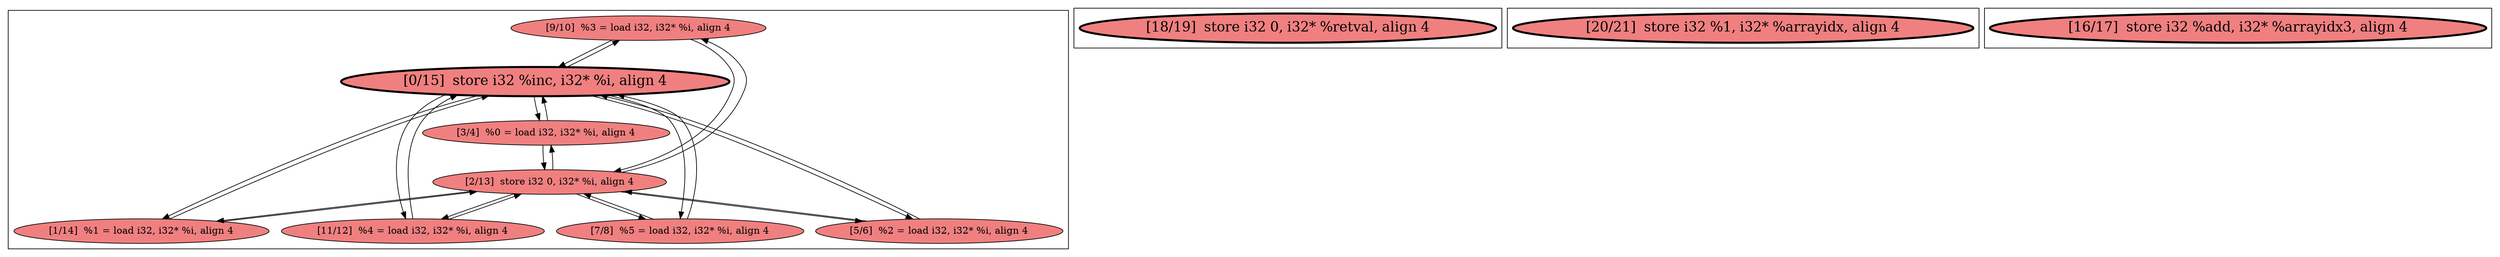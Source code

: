 
digraph G {



node38->node39 [ ]
node39->node38 [ ]
node39->node43 [ ]
node39->node41 [ ]
node41->node40 [ ]
node38->node40 [ ]
node37->node40 [ ]
node40->node38 [ ]
node39->node37 [ ]
node40->node41 [ ]
node40->node37 [ ]
node37->node39 [ ]
node44->node40 [ ]
node40->node42 [ ]
node39->node44 [ ]
node44->node39 [ ]
node43->node40 [ ]
node42->node40 [ ]
node40->node44 [ ]
node40->node43 [ ]
node42->node39 [ ]
node43->node39 [ ]
node41->node39 [ ]
node39->node42 [ ]


subgraph cluster3 {


node47 [penwidth=3.0,fontsize=20,fillcolor=lightcoral,label="[18/19]  store i32 0, i32* %retval, align 4",shape=ellipse,style=filled ]



}

subgraph cluster2 {


node46 [penwidth=3.0,fontsize=20,fillcolor=lightcoral,label="[20/21]  store i32 %1, i32* %arrayidx, align 4",shape=ellipse,style=filled ]



}

subgraph cluster0 {


node38 [fillcolor=lightcoral,label="[9/10]  %3 = load i32, i32* %i, align 4",shape=ellipse,style=filled ]
node37 [fillcolor=lightcoral,label="[11/12]  %4 = load i32, i32* %i, align 4",shape=ellipse,style=filled ]
node40 [fillcolor=lightcoral,label="[2/13]  store i32 0, i32* %i, align 4",shape=ellipse,style=filled ]
node44 [fillcolor=lightcoral,label="[7/8]  %5 = load i32, i32* %i, align 4",shape=ellipse,style=filled ]
node39 [penwidth=3.0,fontsize=20,fillcolor=lightcoral,label="[0/15]  store i32 %inc, i32* %i, align 4",shape=ellipse,style=filled ]
node43 [fillcolor=lightcoral,label="[5/6]  %2 = load i32, i32* %i, align 4",shape=ellipse,style=filled ]
node41 [fillcolor=lightcoral,label="[1/14]  %1 = load i32, i32* %i, align 4",shape=ellipse,style=filled ]
node42 [fillcolor=lightcoral,label="[3/4]  %0 = load i32, i32* %i, align 4",shape=ellipse,style=filled ]



}

subgraph cluster1 {


node45 [penwidth=3.0,fontsize=20,fillcolor=lightcoral,label="[16/17]  store i32 %add, i32* %arrayidx3, align 4",shape=ellipse,style=filled ]



}

}
